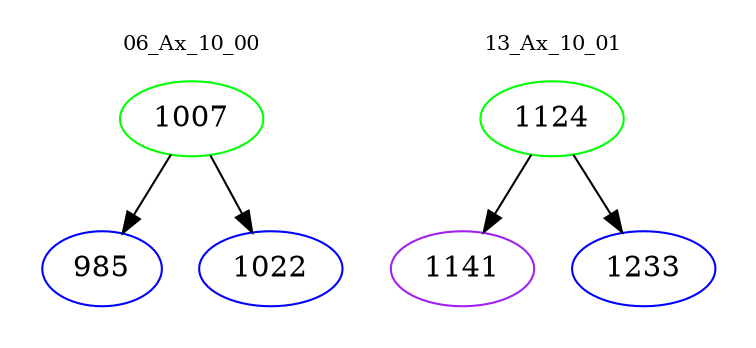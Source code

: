 digraph{
subgraph cluster_0 {
color = white
label = "06_Ax_10_00";
fontsize=10;
T0_1007 [label="1007", color="green"]
T0_1007 -> T0_985 [color="black"]
T0_985 [label="985", color="blue"]
T0_1007 -> T0_1022 [color="black"]
T0_1022 [label="1022", color="blue"]
}
subgraph cluster_1 {
color = white
label = "13_Ax_10_01";
fontsize=10;
T1_1124 [label="1124", color="green"]
T1_1124 -> T1_1141 [color="black"]
T1_1141 [label="1141", color="purple"]
T1_1124 -> T1_1233 [color="black"]
T1_1233 [label="1233", color="blue"]
}
}
